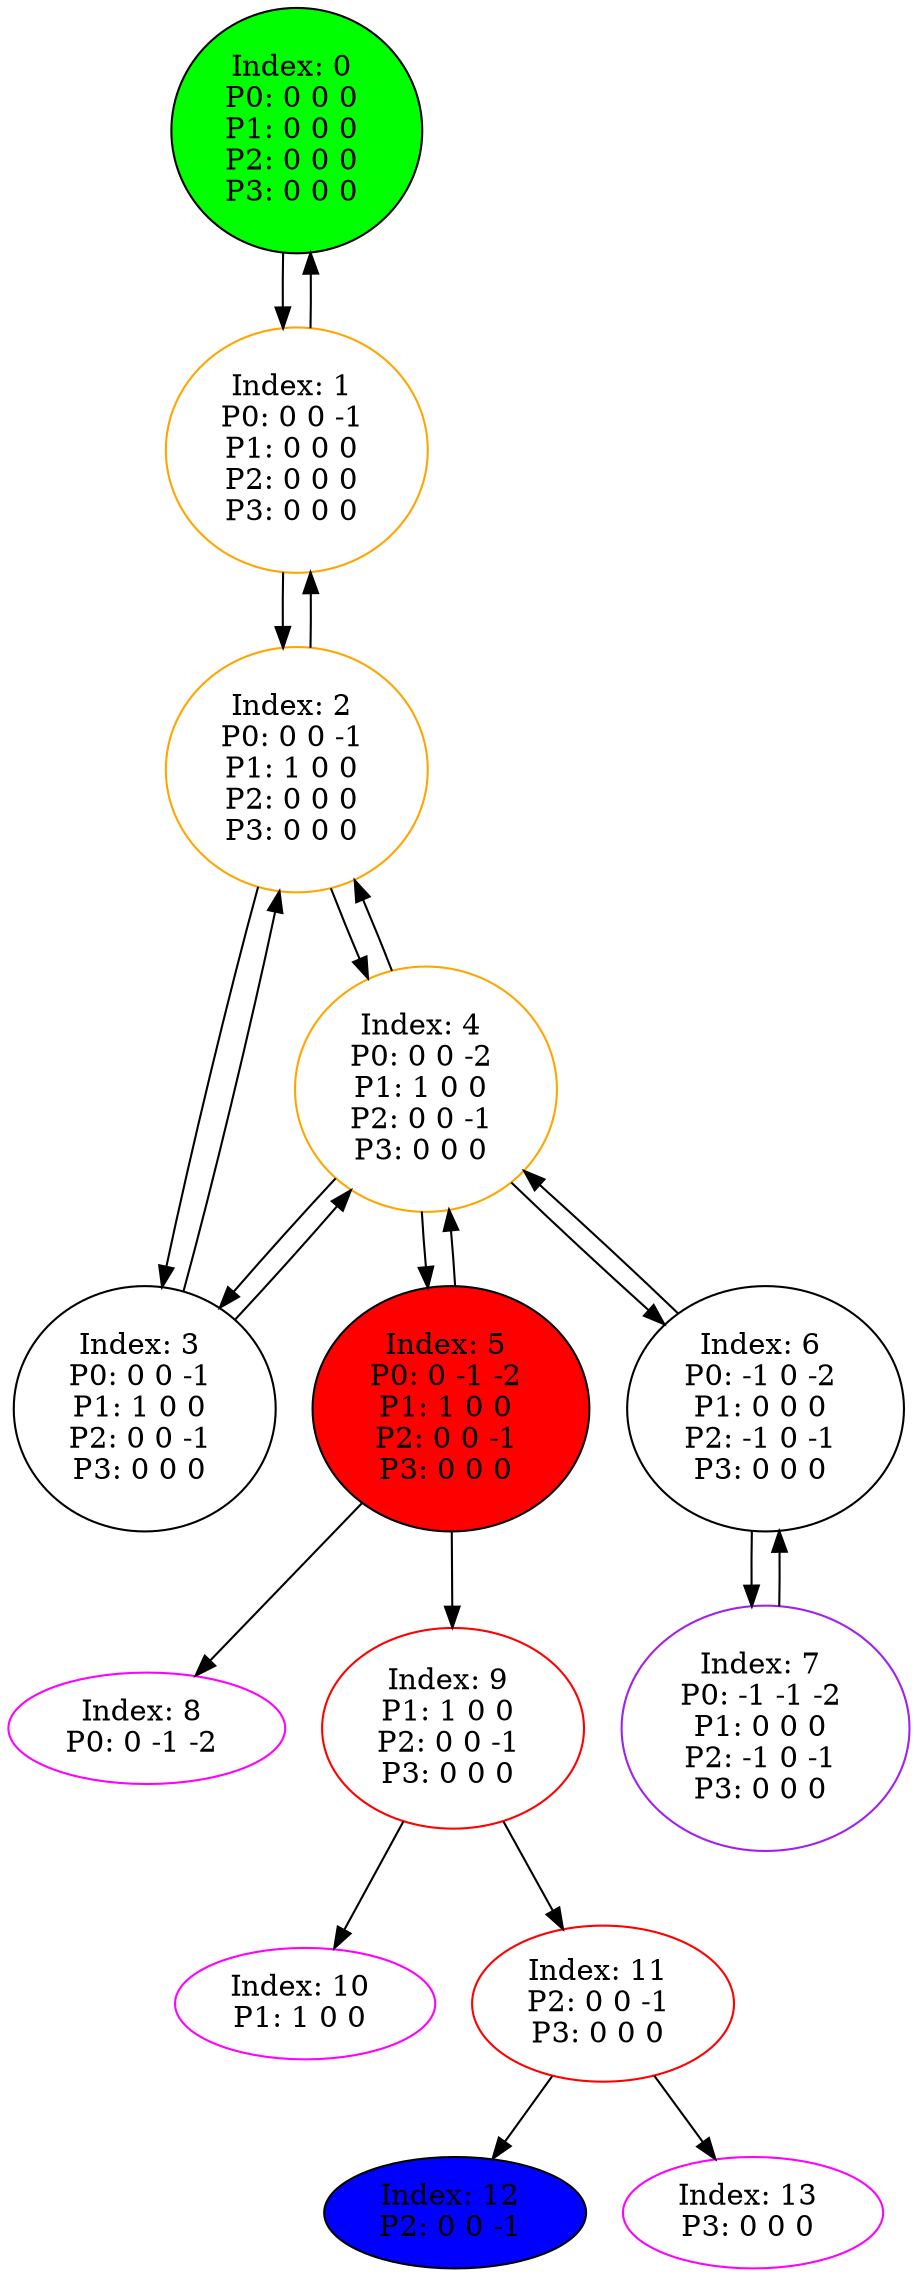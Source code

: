 digraph G {
color = "black"
0[label = "Index: 0 
P0: 0 0 0 
P1: 0 0 0 
P2: 0 0 0 
P3: 0 0 0 
", style="filled", fillcolor = "green"]
1[label = "Index: 1 
P0: 0 0 -1 
P1: 0 0 0 
P2: 0 0 0 
P3: 0 0 0 
", color = "orange"]
2[label = "Index: 2 
P0: 0 0 -1 
P1: 1 0 0 
P2: 0 0 0 
P3: 0 0 0 
", color = "orange"]
3[label = "Index: 3 
P0: 0 0 -1 
P1: 1 0 0 
P2: 0 0 -1 
P3: 0 0 0 
"]
4[label = "Index: 4 
P0: 0 0 -2 
P1: 1 0 0 
P2: 0 0 -1 
P3: 0 0 0 
", color = "orange"]
5[label = "Index: 5 
P0: 0 -1 -2 
P1: 1 0 0 
P2: 0 0 -1 
P3: 0 0 0 
", style="filled", fillcolor = "red"]
6[label = "Index: 6 
P0: -1 0 -2 
P1: 0 0 0 
P2: -1 0 -1 
P3: 0 0 0 
"]
7[label = "Index: 7 
P0: -1 -1 -2 
P1: 0 0 0 
P2: -1 0 -1 
P3: 0 0 0 
", color = "purple"]
8[label = "Index: 8 
P0: 0 -1 -2 
", color = "fuchsia"]
9[label = "Index: 9 
P1: 1 0 0 
P2: 0 0 -1 
P3: 0 0 0 
", color = "red"]
10[label = "Index: 10 
P1: 1 0 0 
", color = "fuchsia"]
11[label = "Index: 11 
P2: 0 0 -1 
P3: 0 0 0 
", color = "red"]
12[label = "Index: 12 
P2: 0 0 -1 
", style="filled", fillcolor = "blue"]
13[label = "Index: 13 
P3: 0 0 0 
", color = "fuchsia"]
0 -> 1

1 -> 0
1 -> 2

2 -> 1
2 -> 3
2 -> 4

3 -> 2
3 -> 4

4 -> 2
4 -> 3
4 -> 5
4 -> 6

5 -> 4
5 -> 9
5 -> 8

6 -> 4
6 -> 7

7 -> 6

9 -> 11
9 -> 10

11 -> 13
11 -> 12

}
